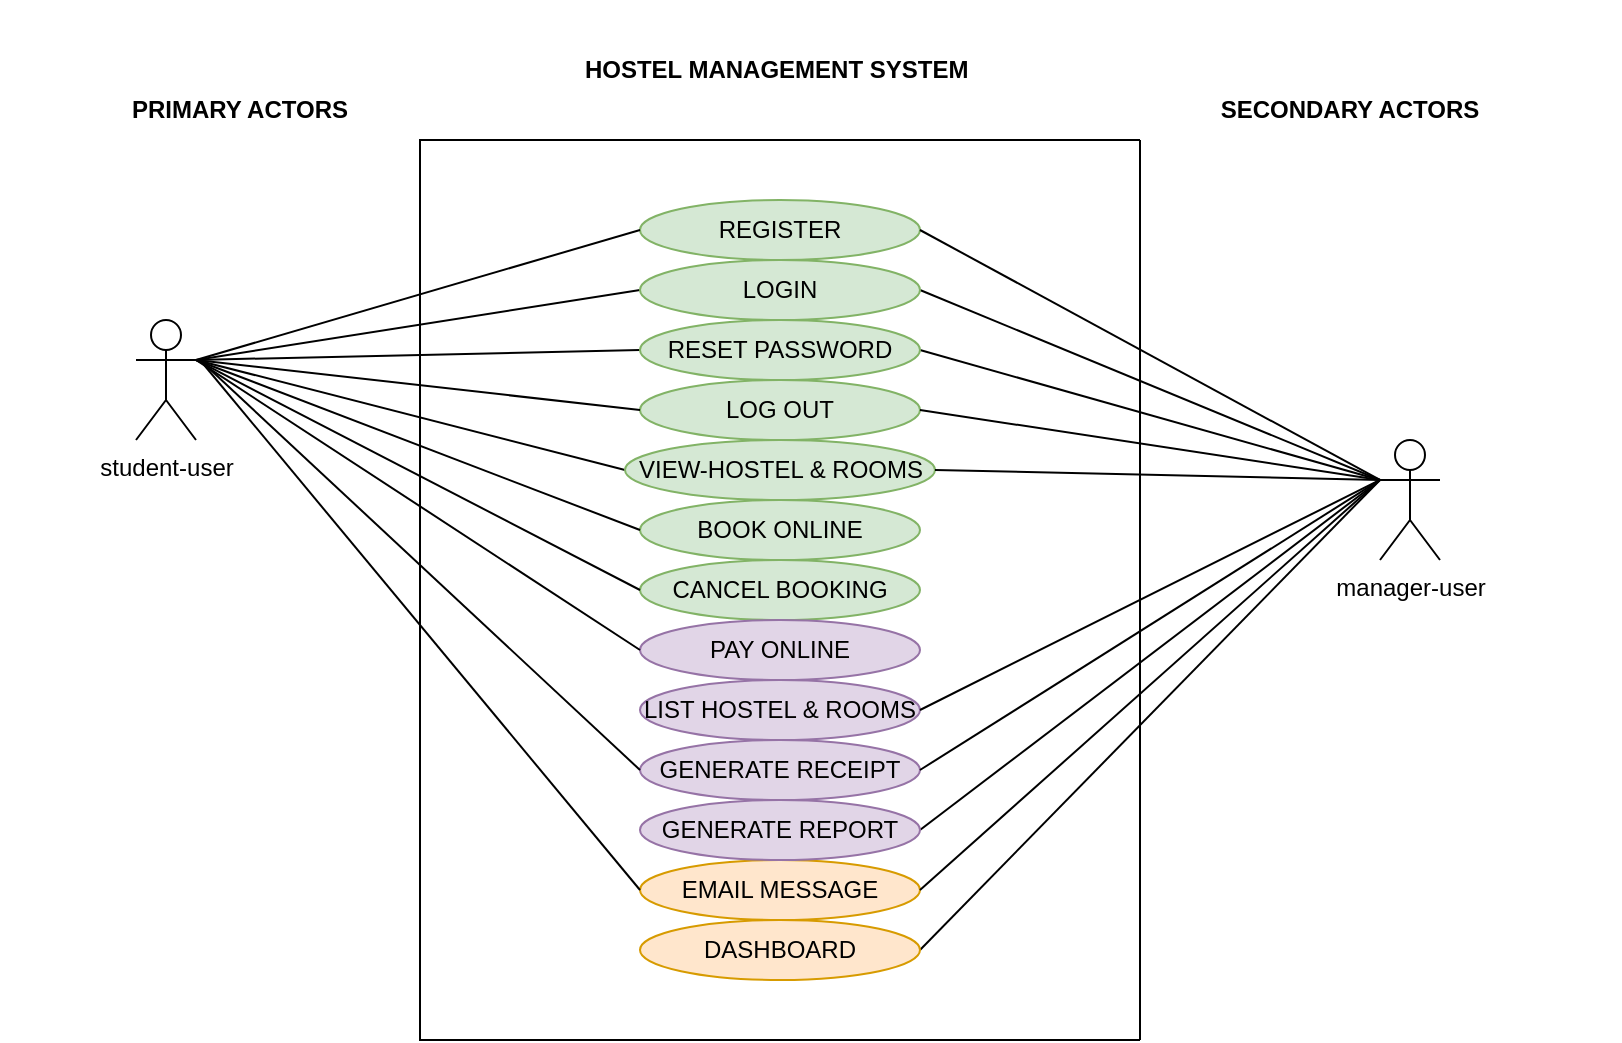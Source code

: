 <mxfile version="26.0.9">
  <diagram name="Page-1" id="vEpFmKBxj-pp8tvV2Nzk">
    <mxGraphModel dx="1120" dy="2732" grid="1" gridSize="10" guides="1" tooltips="1" connect="1" arrows="1" fold="1" page="1" pageScale="1" pageWidth="850" pageHeight="1100" math="0" shadow="0">
      <root>
        <mxCell id="0" />
        <mxCell id="1" parent="0" />
        <mxCell id="1i18aTrX-dGXvnj4uuKa-37" value="" style="edgeStyle=orthogonalEdgeStyle;rounded=0;orthogonalLoop=1;jettySize=auto;html=1;" parent="1" source="1i18aTrX-dGXvnj4uuKa-9" target="1i18aTrX-dGXvnj4uuKa-12" edge="1">
          <mxGeometry relative="1" as="geometry" />
        </mxCell>
        <mxCell id="1i18aTrX-dGXvnj4uuKa-3" value="REGISTER" style="ellipse;whiteSpace=wrap;html=1;fillColor=#d5e8d4;strokeColor=#82b366;" parent="1" vertex="1">
          <mxGeometry x="430" y="-1320" width="140" height="30" as="geometry" />
        </mxCell>
        <mxCell id="1i18aTrX-dGXvnj4uuKa-4" value="student-user" style="shape=umlActor;verticalLabelPosition=bottom;verticalAlign=top;html=1;outlineConnect=0;" parent="1" vertex="1">
          <mxGeometry x="178" y="-1260" width="30" height="60" as="geometry" />
        </mxCell>
        <mxCell id="1i18aTrX-dGXvnj4uuKa-5" value="&lt;b&gt;PRIMARY ACTORS&lt;/b&gt;" style="text;html=1;align=center;verticalAlign=middle;whiteSpace=wrap;rounded=0;" parent="1" vertex="1">
          <mxGeometry x="110" y="-1380" width="240" height="30" as="geometry" />
        </mxCell>
        <mxCell id="1i18aTrX-dGXvnj4uuKa-6" value="manager-user" style="shape=umlActor;verticalLabelPosition=bottom;verticalAlign=top;html=1;outlineConnect=0;" parent="1" vertex="1">
          <mxGeometry x="800" y="-1200" width="30" height="60" as="geometry" />
        </mxCell>
        <mxCell id="1i18aTrX-dGXvnj4uuKa-10" value="CANCEL BOOKING" style="ellipse;whiteSpace=wrap;html=1;fillColor=#d5e8d4;strokeColor=#82b366;" parent="1" vertex="1">
          <mxGeometry x="430" y="-1140" width="140" height="30" as="geometry" />
        </mxCell>
        <mxCell id="1i18aTrX-dGXvnj4uuKa-12" value="BOOK ONLINE" style="ellipse;whiteSpace=wrap;html=1;fillColor=#d5e8d4;strokeColor=#82b366;" parent="1" vertex="1">
          <mxGeometry x="430" y="-1170" width="140" height="30" as="geometry" />
        </mxCell>
        <mxCell id="1i18aTrX-dGXvnj4uuKa-13" value="PAY ONLINE" style="ellipse;whiteSpace=wrap;html=1;fillColor=#e1d5e7;strokeColor=#9673a6;" parent="1" vertex="1">
          <mxGeometry x="430" y="-1110" width="140" height="30" as="geometry" />
        </mxCell>
        <mxCell id="1i18aTrX-dGXvnj4uuKa-14" value="LIST HOSTEL &amp;amp; ROOMS" style="ellipse;whiteSpace=wrap;html=1;fillColor=#e1d5e7;strokeColor=#9673a6;" parent="1" vertex="1">
          <mxGeometry x="430" y="-1080" width="140" height="30" as="geometry" />
        </mxCell>
        <mxCell id="1i18aTrX-dGXvnj4uuKa-16" value="GENERATE RECEIPT" style="ellipse;whiteSpace=wrap;html=1;fillColor=#e1d5e7;strokeColor=#9673a6;" parent="1" vertex="1">
          <mxGeometry x="430" y="-1050" width="140" height="30" as="geometry" />
        </mxCell>
        <mxCell id="1i18aTrX-dGXvnj4uuKa-20" value="EMAIL MESSAGE" style="ellipse;whiteSpace=wrap;html=1;fillColor=#ffe6cc;strokeColor=#d79b00;" parent="1" vertex="1">
          <mxGeometry x="430" y="-990" width="140" height="30" as="geometry" />
        </mxCell>
        <mxCell id="1i18aTrX-dGXvnj4uuKa-33" value="&lt;b&gt;SECONDARY ACTORS&lt;/b&gt;" style="text;html=1;align=center;verticalAlign=middle;whiteSpace=wrap;rounded=0;" parent="1" vertex="1">
          <mxGeometry x="650" y="-1380" width="270" height="30" as="geometry" />
        </mxCell>
        <mxCell id="1i18aTrX-dGXvnj4uuKa-34" value="&lt;b&gt;HOSTEL MANAGEMENT SYSTEM&amp;nbsp;&lt;/b&gt;" style="text;html=1;align=center;verticalAlign=middle;whiteSpace=wrap;rounded=0;" parent="1" vertex="1">
          <mxGeometry x="365" y="-1420" width="270" height="70" as="geometry" />
        </mxCell>
        <mxCell id="1i18aTrX-dGXvnj4uuKa-38" value="" style="endArrow=none;html=1;rounded=0;exitX=1;exitY=0.333;exitDx=0;exitDy=0;exitPerimeter=0;" parent="1" source="1i18aTrX-dGXvnj4uuKa-4" edge="1">
          <mxGeometry width="50" height="50" relative="1" as="geometry">
            <mxPoint x="178" y="-1206" as="sourcePoint" />
            <mxPoint x="430" y="-1305" as="targetPoint" />
          </mxGeometry>
        </mxCell>
        <mxCell id="1i18aTrX-dGXvnj4uuKa-40" value="" style="endArrow=none;html=1;rounded=0;entryX=0;entryY=0.5;entryDx=0;entryDy=0;exitX=1;exitY=0.333;exitDx=0;exitDy=0;exitPerimeter=0;" parent="1" source="1i18aTrX-dGXvnj4uuKa-4" target="1i18aTrX-dGXvnj4uuKa-8" edge="1">
          <mxGeometry width="50" height="50" relative="1" as="geometry">
            <mxPoint x="178" y="-1206" as="sourcePoint" />
            <mxPoint x="408" y="-1241" as="targetPoint" />
          </mxGeometry>
        </mxCell>
        <mxCell id="1i18aTrX-dGXvnj4uuKa-41" value="" style="endArrow=none;html=1;rounded=0;entryX=0;entryY=0.5;entryDx=0;entryDy=0;exitX=1;exitY=0.333;exitDx=0;exitDy=0;exitPerimeter=0;" parent="1" source="1i18aTrX-dGXvnj4uuKa-4" target="1i18aTrX-dGXvnj4uuKa-7" edge="1">
          <mxGeometry width="50" height="50" relative="1" as="geometry">
            <mxPoint x="178" y="-1206" as="sourcePoint" />
            <mxPoint x="408" y="-1211" as="targetPoint" />
          </mxGeometry>
        </mxCell>
        <mxCell id="1i18aTrX-dGXvnj4uuKa-42" value="" style="endArrow=none;html=1;rounded=0;entryX=0;entryY=0.5;entryDx=0;entryDy=0;exitX=1;exitY=0.333;exitDx=0;exitDy=0;exitPerimeter=0;" parent="1" source="1i18aTrX-dGXvnj4uuKa-4" target="1i18aTrX-dGXvnj4uuKa-9" edge="1">
          <mxGeometry width="50" height="50" relative="1" as="geometry">
            <mxPoint x="178" y="-1206" as="sourcePoint" />
            <mxPoint x="408" y="-1181" as="targetPoint" />
          </mxGeometry>
        </mxCell>
        <mxCell id="1i18aTrX-dGXvnj4uuKa-43" value="" style="endArrow=none;html=1;rounded=0;entryX=0;entryY=0.5;entryDx=0;entryDy=0;exitX=1;exitY=0.333;exitDx=0;exitDy=0;exitPerimeter=0;" parent="1" source="1i18aTrX-dGXvnj4uuKa-4" target="1i18aTrX-dGXvnj4uuKa-12" edge="1">
          <mxGeometry width="50" height="50" relative="1" as="geometry">
            <mxPoint x="178" y="-1206" as="sourcePoint" />
            <mxPoint x="408" y="-1151" as="targetPoint" />
          </mxGeometry>
        </mxCell>
        <mxCell id="1i18aTrX-dGXvnj4uuKa-44" value="" style="endArrow=none;html=1;rounded=0;exitX=1;exitY=0.333;exitDx=0;exitDy=0;exitPerimeter=0;entryX=0;entryY=0.5;entryDx=0;entryDy=0;" parent="1" source="1i18aTrX-dGXvnj4uuKa-4" target="1i18aTrX-dGXvnj4uuKa-10" edge="1">
          <mxGeometry width="50" height="50" relative="1" as="geometry">
            <mxPoint x="180" y="-1210" as="sourcePoint" />
            <mxPoint x="398" y="-1041" as="targetPoint" />
          </mxGeometry>
        </mxCell>
        <mxCell id="1i18aTrX-dGXvnj4uuKa-45" value="" style="endArrow=none;html=1;rounded=0;exitX=1;exitY=0.333;exitDx=0;exitDy=0;exitPerimeter=0;entryX=0;entryY=0.5;entryDx=0;entryDy=0;" parent="1" source="1i18aTrX-dGXvnj4uuKa-4" target="1i18aTrX-dGXvnj4uuKa-13" edge="1">
          <mxGeometry width="50" height="50" relative="1" as="geometry">
            <mxPoint x="178" y="-1190" as="sourcePoint" />
            <mxPoint x="400" y="-1071" as="targetPoint" />
          </mxGeometry>
        </mxCell>
        <mxCell id="c_Erx3kCH4KepZ-svp7W-1" value="" style="endArrow=none;html=1;rounded=0;exitX=0;exitY=0.333;exitDx=0;exitDy=0;exitPerimeter=0;entryX=1;entryY=0.5;entryDx=0;entryDy=0;" parent="1" source="1i18aTrX-dGXvnj4uuKa-6" edge="1" target="1i18aTrX-dGXvnj4uuKa-3">
          <mxGeometry width="50" height="50" relative="1" as="geometry">
            <mxPoint x="178" y="-1051" as="sourcePoint" />
            <mxPoint x="430" y="-1300" as="targetPoint" />
          </mxGeometry>
        </mxCell>
        <mxCell id="c_Erx3kCH4KepZ-svp7W-2" value="" style="endArrow=none;html=1;rounded=0;entryX=1;entryY=0.5;entryDx=0;entryDy=0;exitX=0;exitY=0.333;exitDx=0;exitDy=0;exitPerimeter=0;" parent="1" source="1i18aTrX-dGXvnj4uuKa-6" target="1i18aTrX-dGXvnj4uuKa-8" edge="1">
          <mxGeometry width="50" height="50" relative="1" as="geometry">
            <mxPoint x="780" y="-1180" as="sourcePoint" />
            <mxPoint x="408" y="-1241" as="targetPoint" />
          </mxGeometry>
        </mxCell>
        <mxCell id="c_Erx3kCH4KepZ-svp7W-3" value="" style="endArrow=none;html=1;rounded=0;exitX=0;exitY=0.333;exitDx=0;exitDy=0;exitPerimeter=0;entryX=1;entryY=0.5;entryDx=0;entryDy=0;" parent="1" source="1i18aTrX-dGXvnj4uuKa-6" target="1i18aTrX-dGXvnj4uuKa-7" edge="1">
          <mxGeometry width="50" height="50" relative="1" as="geometry">
            <mxPoint x="770" y="-1170" as="sourcePoint" />
            <mxPoint x="418" y="-1231" as="targetPoint" />
          </mxGeometry>
        </mxCell>
        <mxCell id="c_Erx3kCH4KepZ-svp7W-4" value="" style="endArrow=none;html=1;rounded=0;entryX=1;entryY=0.5;entryDx=0;entryDy=0;exitX=0;exitY=0.333;exitDx=0;exitDy=0;exitPerimeter=0;" parent="1" source="1i18aTrX-dGXvnj4uuKa-6" target="1i18aTrX-dGXvnj4uuKa-14" edge="1">
          <mxGeometry width="50" height="50" relative="1" as="geometry">
            <mxPoint x="780" y="-1150" as="sourcePoint" />
            <mxPoint x="410" y="-1150" as="targetPoint" />
          </mxGeometry>
        </mxCell>
        <mxCell id="c_Erx3kCH4KepZ-svp7W-5" value="" style="endArrow=none;html=1;rounded=0;entryX=1;entryY=0.5;entryDx=0;entryDy=0;exitX=0;exitY=0.333;exitDx=0;exitDy=0;exitPerimeter=0;" parent="1" source="1i18aTrX-dGXvnj4uuKa-6" target="1i18aTrX-dGXvnj4uuKa-16" edge="1">
          <mxGeometry width="50" height="50" relative="1" as="geometry">
            <mxPoint x="780" y="-1140" as="sourcePoint" />
            <mxPoint x="450" y="-1191" as="targetPoint" />
          </mxGeometry>
        </mxCell>
        <mxCell id="c_Erx3kCH4KepZ-svp7W-6" value="" style="endArrow=none;html=1;rounded=0;entryX=1;entryY=0.5;entryDx=0;entryDy=0;exitX=0;exitY=0.333;exitDx=0;exitDy=0;exitPerimeter=0;" parent="1" source="1i18aTrX-dGXvnj4uuKa-6" target="1i18aTrX-dGXvnj4uuKa-15" edge="1">
          <mxGeometry width="50" height="50" relative="1" as="geometry">
            <mxPoint x="790" y="-1140" as="sourcePoint" />
            <mxPoint x="448" y="-1201" as="targetPoint" />
          </mxGeometry>
        </mxCell>
        <mxCell id="c_Erx3kCH4KepZ-svp7W-7" value="" style="endArrow=none;html=1;rounded=0;entryX=1;entryY=0.5;entryDx=0;entryDy=0;exitX=0;exitY=0.333;exitDx=0;exitDy=0;exitPerimeter=0;" parent="1" source="1i18aTrX-dGXvnj4uuKa-6" target="1i18aTrX-dGXvnj4uuKa-20" edge="1">
          <mxGeometry width="50" height="50" relative="1" as="geometry">
            <mxPoint x="790" y="-1140" as="sourcePoint" />
            <mxPoint x="458" y="-1191" as="targetPoint" />
          </mxGeometry>
        </mxCell>
        <mxCell id="c_Erx3kCH4KepZ-svp7W-8" value="" style="endArrow=none;html=1;rounded=0;entryX=1;entryY=0.5;entryDx=0;entryDy=0;exitX=0;exitY=0.333;exitDx=0;exitDy=0;exitPerimeter=0;" parent="1" source="1i18aTrX-dGXvnj4uuKa-6" target="1i18aTrX-dGXvnj4uuKa-21" edge="1">
          <mxGeometry width="50" height="50" relative="1" as="geometry">
            <mxPoint x="790" y="-1140" as="sourcePoint" />
            <mxPoint x="468" y="-1181" as="targetPoint" />
          </mxGeometry>
        </mxCell>
        <mxCell id="1i18aTrX-dGXvnj4uuKa-8" value="LOGIN" style="ellipse;whiteSpace=wrap;html=1;fillColor=#d5e8d4;strokeColor=#82b366;" parent="1" vertex="1">
          <mxGeometry x="430" y="-1290" width="140" height="30" as="geometry" />
        </mxCell>
        <mxCell id="1i18aTrX-dGXvnj4uuKa-7" value="RESET PASSWORD" style="ellipse;whiteSpace=wrap;html=1;fillColor=#d5e8d4;strokeColor=#82b366;" parent="1" vertex="1">
          <mxGeometry x="430" y="-1260" width="140" height="30" as="geometry" />
        </mxCell>
        <mxCell id="1i18aTrX-dGXvnj4uuKa-9" value="&lt;font style=&quot;font-size: 12px;&quot;&gt;VIEW-HOSTEL &amp;amp; ROOMS&lt;/font&gt;" style="ellipse;whiteSpace=wrap;html=1;fillColor=#d5e8d4;strokeColor=#82b366;" parent="1" vertex="1">
          <mxGeometry x="422.5" y="-1200" width="155" height="30" as="geometry" />
        </mxCell>
        <mxCell id="pQgBOYy_WANg3tkyuGHI-1" value="LOG OUT" style="ellipse;whiteSpace=wrap;html=1;fillColor=#d5e8d4;strokeColor=#82b366;" parent="1" vertex="1">
          <mxGeometry x="430" y="-1230" width="140" height="30" as="geometry" />
        </mxCell>
        <mxCell id="pQgBOYy_WANg3tkyuGHI-5" value="" style="swimlane;startSize=0;direction=south;" parent="1" vertex="1">
          <mxGeometry x="320" y="-1350" width="360" height="450" as="geometry" />
        </mxCell>
        <mxCell id="pQgBOYy_WANg3tkyuGHI-8" value="" style="endArrow=none;html=1;rounded=0;entryX=0;entryY=0.5;entryDx=0;entryDy=0;" parent="pQgBOYy_WANg3tkyuGHI-5" edge="1" target="1i18aTrX-dGXvnj4uuKa-20">
          <mxGeometry width="50" height="50" relative="1" as="geometry">
            <mxPoint x="-110" y="110" as="sourcePoint" />
            <mxPoint x="110" y="375" as="targetPoint" />
          </mxGeometry>
        </mxCell>
        <mxCell id="1i18aTrX-dGXvnj4uuKa-21" value="DASHBOARD" style="ellipse;whiteSpace=wrap;html=1;fillColor=#ffe6cc;strokeColor=#d79b00;" parent="pQgBOYy_WANg3tkyuGHI-5" vertex="1">
          <mxGeometry x="110" y="390" width="140" height="30" as="geometry" />
        </mxCell>
        <mxCell id="1i18aTrX-dGXvnj4uuKa-15" value="GENERATE REPORT" style="ellipse;whiteSpace=wrap;html=1;fillColor=#e1d5e7;strokeColor=#9673a6;" parent="pQgBOYy_WANg3tkyuGHI-5" vertex="1">
          <mxGeometry x="110" y="330" width="140" height="30" as="geometry" />
        </mxCell>
        <mxCell id="pQgBOYy_WANg3tkyuGHI-7" value="" style="endArrow=none;html=1;rounded=0;entryX=0;entryY=0.5;entryDx=0;entryDy=0;" parent="1" target="1i18aTrX-dGXvnj4uuKa-16" edge="1">
          <mxGeometry width="50" height="50" relative="1" as="geometry">
            <mxPoint x="210" y="-1240" as="sourcePoint" />
            <mxPoint x="440" y="-1085" as="targetPoint" />
          </mxGeometry>
        </mxCell>
        <mxCell id="K-eQ4VImcXwig3O87pvX-1" value="" style="endArrow=none;html=1;rounded=0;exitX=0;exitY=0.333;exitDx=0;exitDy=0;exitPerimeter=0;entryX=1;entryY=0.5;entryDx=0;entryDy=0;" parent="1" source="1i18aTrX-dGXvnj4uuKa-6" target="pQgBOYy_WANg3tkyuGHI-1" edge="1">
          <mxGeometry width="50" height="50" relative="1" as="geometry">
            <mxPoint x="770" y="-1160" as="sourcePoint" />
            <mxPoint x="570" y="-1185" as="targetPoint" />
          </mxGeometry>
        </mxCell>
        <mxCell id="W1dqsC0GR9jQXq01Xn9P-6" value="" style="endArrow=none;html=1;rounded=0;exitX=1;exitY=0.333;exitDx=0;exitDy=0;exitPerimeter=0;entryX=0;entryY=0.5;entryDx=0;entryDy=0;" edge="1" parent="1" source="1i18aTrX-dGXvnj4uuKa-4" target="pQgBOYy_WANg3tkyuGHI-1">
          <mxGeometry width="50" height="50" relative="1" as="geometry">
            <mxPoint x="218" y="-1230" as="sourcePoint" />
            <mxPoint x="440" y="-1295" as="targetPoint" />
          </mxGeometry>
        </mxCell>
        <mxCell id="W1dqsC0GR9jQXq01Xn9P-7" value="" style="endArrow=none;html=1;rounded=0;exitX=0;exitY=0.333;exitDx=0;exitDy=0;exitPerimeter=0;entryX=1;entryY=0.5;entryDx=0;entryDy=0;" edge="1" parent="1" source="1i18aTrX-dGXvnj4uuKa-6" target="1i18aTrX-dGXvnj4uuKa-9">
          <mxGeometry width="50" height="50" relative="1" as="geometry">
            <mxPoint x="810" y="-1170" as="sourcePoint" />
            <mxPoint x="580" y="-1205" as="targetPoint" />
          </mxGeometry>
        </mxCell>
      </root>
    </mxGraphModel>
  </diagram>
</mxfile>

